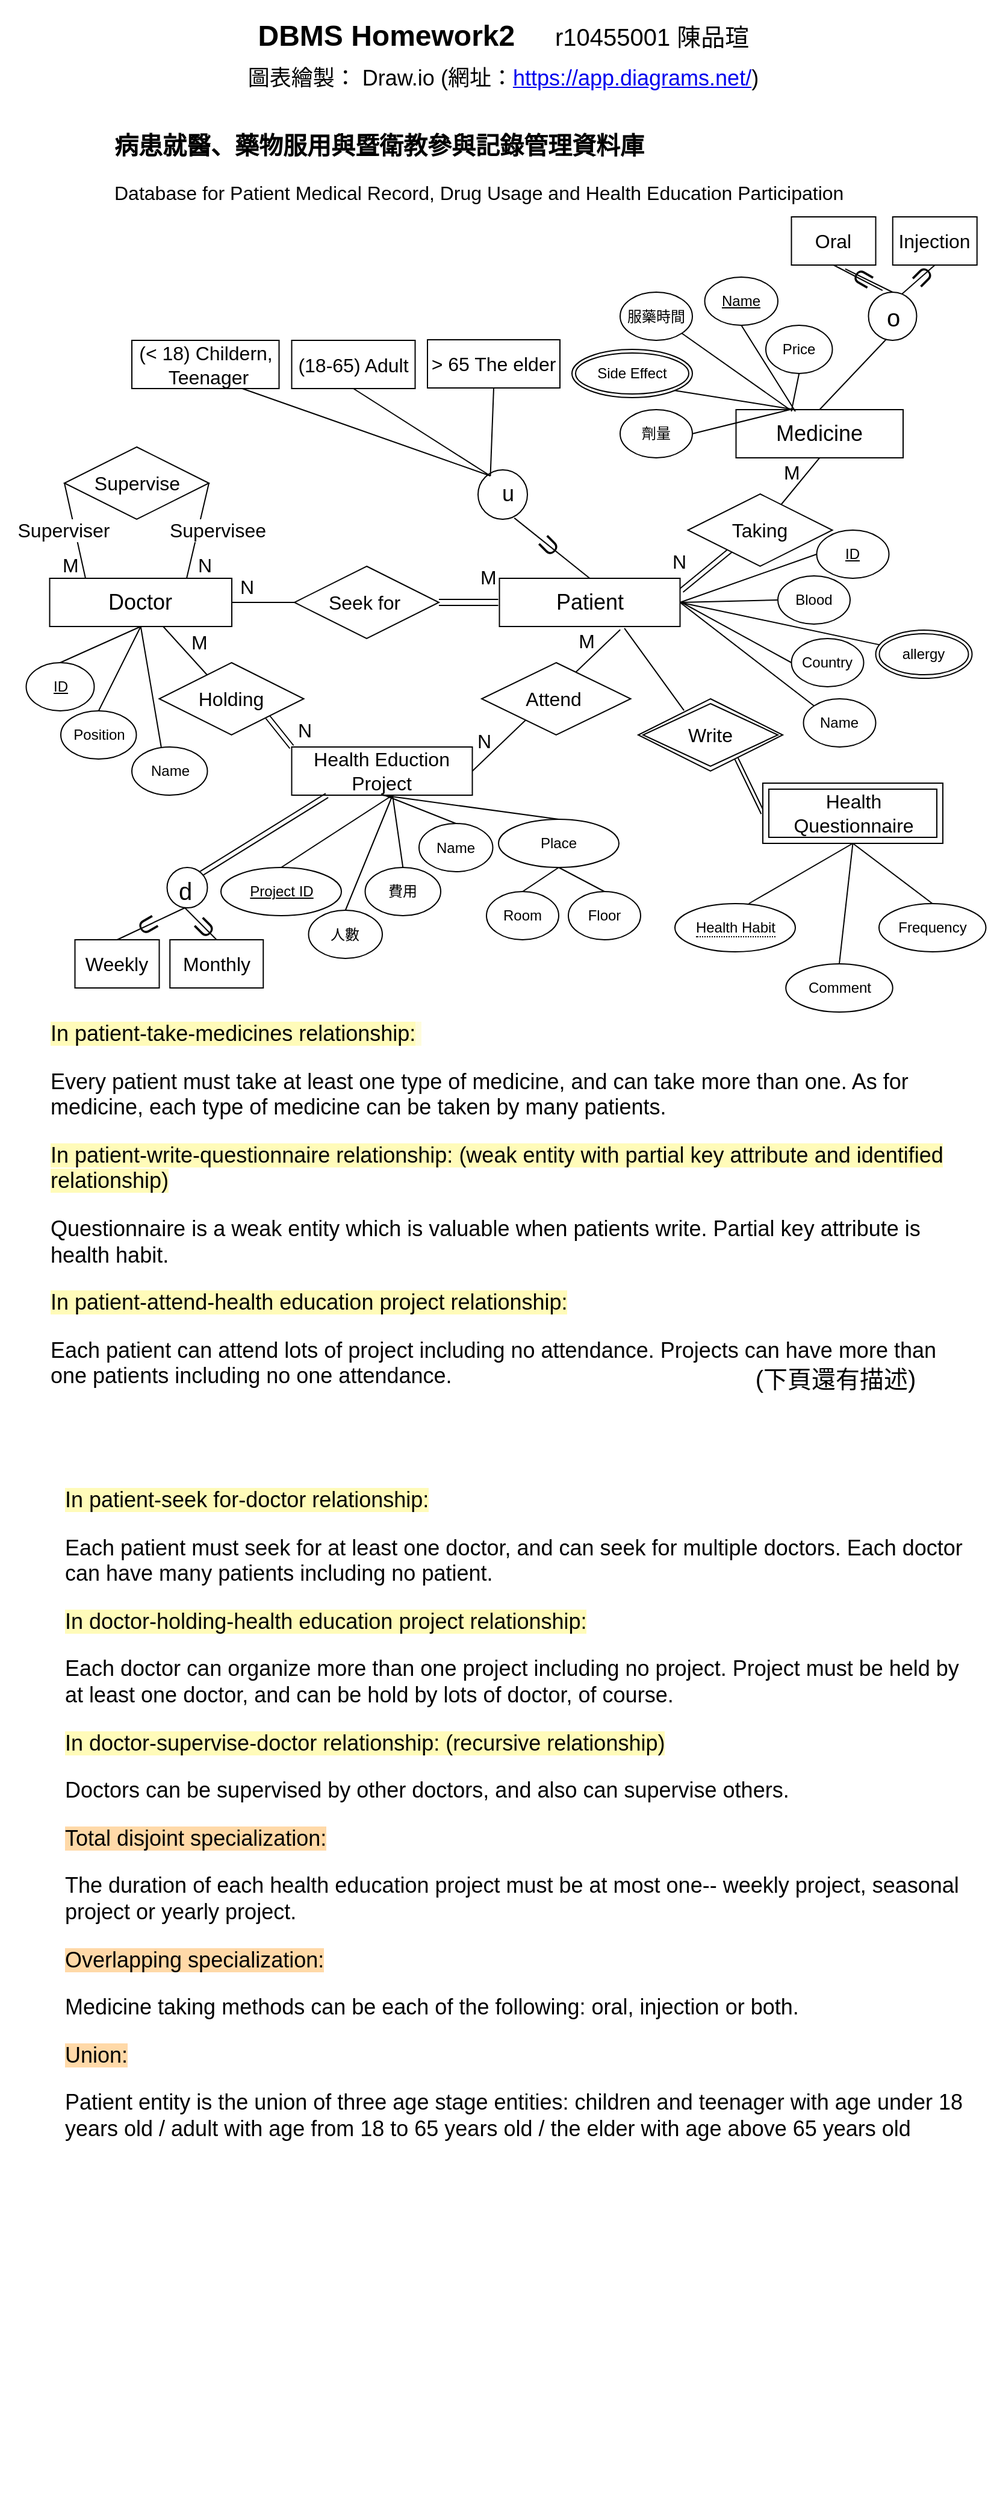 <mxfile version="21.1.4">
  <diagram name="第1頁" id="Ch1IIHin361VGw-ngWP4">
    <mxGraphModel dx="1990" dy="950" grid="1" gridSize="10" guides="1" tooltips="1" connect="1" arrows="1" fold="1" page="1" pageScale="1" pageWidth="827" pageHeight="1169" math="0" shadow="0">
      <root>
        <mxCell id="0" />
        <mxCell id="1" parent="0" />
        <mxCell id="rBzfP7pkCACi3xQWWO1K-242" value="" style="ellipse;whiteSpace=wrap;html=1;aspect=fixed;" parent="1" vertex="1">
          <mxGeometry x="401" y="390" width="41" height="41" as="geometry" />
        </mxCell>
        <mxCell id="rBzfP7pkCACi3xQWWO1K-233" value="" style="endArrow=none;html=1;rounded=0;entryX=0.5;entryY=0;entryDx=0;entryDy=0;exitX=0.5;exitY=1;exitDx=0;exitDy=0;" parent="1" source="rBzfP7pkCACi3xQWWO1K-230" target="rBzfP7pkCACi3xQWWO1K-226" edge="1">
          <mxGeometry relative="1" as="geometry">
            <mxPoint x="683" y="220" as="sourcePoint" />
            <mxPoint x="755" y="253" as="targetPoint" />
          </mxGeometry>
        </mxCell>
        <mxCell id="rBzfP7pkCACi3xQWWO1K-46" value="&lt;h1&gt;DBMS Homework2 &amp;nbsp; &amp;nbsp;&amp;nbsp;&lt;span style=&quot;font-size: 20px; font-weight: normal;&quot;&gt;r10455001 陳品瑄&amp;nbsp;&lt;/span&gt;&lt;/h1&gt;" style="text;html=1;strokeColor=none;fillColor=none;spacing=5;spacingTop=-20;whiteSpace=wrap;overflow=hidden;rounded=0;align=center;" parent="1" vertex="1">
          <mxGeometry x="120" y="10" width="610" height="120" as="geometry" />
        </mxCell>
        <mxCell id="rBzfP7pkCACi3xQWWO1K-110" value="Medicine" style="whiteSpace=wrap;html=1;align=center;fontSize=18;" parent="1" vertex="1">
          <mxGeometry x="615.25" y="340" width="138.75" height="40" as="geometry" />
        </mxCell>
        <mxCell id="rBzfP7pkCACi3xQWWO1K-111" value="Health Eduction Project" style="whiteSpace=wrap;html=1;align=center;fontSize=16;" parent="1" vertex="1">
          <mxGeometry x="246.25" y="620" width="150" height="40" as="geometry" />
        </mxCell>
        <mxCell id="rBzfP7pkCACi3xQWWO1K-124" value="" style="endArrow=none;html=1;rounded=0;entryX=1;entryY=0.5;entryDx=0;entryDy=0;exitX=0.669;exitY=1.066;exitDx=0;exitDy=0;exitPerimeter=0;" parent="1" source="rBzfP7pkCACi3xQWWO1K-109" target="rBzfP7pkCACi3xQWWO1K-111" edge="1">
          <mxGeometry relative="1" as="geometry">
            <mxPoint x="424" y="600" as="sourcePoint" />
            <mxPoint x="492.25" y="490" as="targetPoint" />
          </mxGeometry>
        </mxCell>
        <mxCell id="rBzfP7pkCACi3xQWWO1K-125" value="N" style="resizable=0;html=1;whiteSpace=wrap;align=right;verticalAlign=bottom;fontSize=16;" parent="rBzfP7pkCACi3xQWWO1K-124" connectable="0" vertex="1">
          <mxGeometry x="1" relative="1" as="geometry">
            <mxPoint x="17" y="-14" as="offset" />
          </mxGeometry>
        </mxCell>
        <mxCell id="rBzfP7pkCACi3xQWWO1K-116" value="Attend&amp;nbsp;" style="shape=rhombus;perimeter=rhombusPerimeter;whiteSpace=wrap;html=1;align=center;fontSize=16;" parent="1" vertex="1">
          <mxGeometry x="404" y="550" width="123.75" height="60" as="geometry" />
        </mxCell>
        <mxCell id="rBzfP7pkCACi3xQWWO1K-128" value="" style="endArrow=none;html=1;rounded=0;exitX=0.618;exitY=0.978;exitDx=0;exitDy=0;exitPerimeter=0;" parent="1" source="rBzfP7pkCACi3xQWWO1K-108" edge="1">
          <mxGeometry relative="1" as="geometry">
            <mxPoint x="106.25" y="520" as="sourcePoint" />
            <mxPoint x="194" y="580" as="targetPoint" />
          </mxGeometry>
        </mxCell>
        <mxCell id="rBzfP7pkCACi3xQWWO1K-129" value="M" style="resizable=0;html=1;whiteSpace=wrap;align=left;verticalAlign=bottom;fontSize=16;" parent="rBzfP7pkCACi3xQWWO1K-128" connectable="0" vertex="1">
          <mxGeometry x="-1" relative="1" as="geometry">
            <mxPoint x="22" y="25" as="offset" />
          </mxGeometry>
        </mxCell>
        <mxCell id="rBzfP7pkCACi3xQWWO1K-115" value="Holding" style="shape=rhombus;perimeter=rhombusPerimeter;whiteSpace=wrap;html=1;align=center;fontSize=16;" parent="1" vertex="1">
          <mxGeometry x="136.25" y="550" width="120" height="60" as="geometry" />
        </mxCell>
        <mxCell id="rBzfP7pkCACi3xQWWO1K-131" value="" style="shape=link;html=1;rounded=0;width=-5;exitX=0;exitY=0.5;exitDx=0;exitDy=0;" parent="1" target="rBzfP7pkCACi3xQWWO1K-112" edge="1">
          <mxGeometry relative="1" as="geometry">
            <mxPoint x="417.75" y="500" as="sourcePoint" />
            <mxPoint x="384" y="500" as="targetPoint" />
          </mxGeometry>
        </mxCell>
        <mxCell id="rBzfP7pkCACi3xQWWO1K-112" value="Seek for&amp;nbsp;" style="shape=rhombus;perimeter=rhombusPerimeter;whiteSpace=wrap;html=1;align=center;fontSize=16;" parent="1" vertex="1">
          <mxGeometry x="248.5" y="470" width="120" height="60" as="geometry" />
        </mxCell>
        <mxCell id="rBzfP7pkCACi3xQWWO1K-108" value="Doctor" style="whiteSpace=wrap;html=1;align=center;fontSize=18;" parent="1" vertex="1">
          <mxGeometry x="45.25" y="480" width="151.25" height="40" as="geometry" />
        </mxCell>
        <mxCell id="rBzfP7pkCACi3xQWWO1K-135" value="" style="shape=link;html=1;rounded=0;entryX=0.658;entryY=0.183;entryDx=0;entryDy=0;entryPerimeter=0;" parent="1" target="rBzfP7pkCACi3xQWWO1K-113" edge="1">
          <mxGeometry relative="1" as="geometry">
            <mxPoint x="570" y="490" as="sourcePoint" />
            <mxPoint x="665.25" y="410" as="targetPoint" />
          </mxGeometry>
        </mxCell>
        <mxCell id="rBzfP7pkCACi3xQWWO1K-113" value="Taking" style="shape=rhombus;perimeter=rhombusPerimeter;whiteSpace=wrap;html=1;align=center;fontSize=16;" parent="1" vertex="1">
          <mxGeometry x="575.25" y="410" width="120" height="60" as="geometry" />
        </mxCell>
        <mxCell id="rBzfP7pkCACi3xQWWO1K-137" value="" style="endArrow=none;html=1;rounded=0;exitX=0.5;exitY=1;exitDx=0;exitDy=0;" parent="1" source="rBzfP7pkCACi3xQWWO1K-110" target="rBzfP7pkCACi3xQWWO1K-113" edge="1">
          <mxGeometry relative="1" as="geometry">
            <mxPoint x="685.25" y="390" as="sourcePoint" />
            <mxPoint x="845.25" y="390" as="targetPoint" />
          </mxGeometry>
        </mxCell>
        <mxCell id="rBzfP7pkCACi3xQWWO1K-138" value="M" style="resizable=0;html=1;whiteSpace=wrap;align=left;verticalAlign=bottom;fontSize=16;" parent="1" connectable="0" vertex="1">
          <mxGeometry x="653.005" y="403" as="geometry" />
        </mxCell>
        <mxCell id="rBzfP7pkCACi3xQWWO1K-139" value="N" style="resizable=0;html=1;whiteSpace=wrap;align=right;verticalAlign=bottom;fontSize=16;" parent="1" connectable="0" vertex="1">
          <mxGeometry x="575.248" y="477.999" as="geometry" />
        </mxCell>
        <mxCell id="rBzfP7pkCACi3xQWWO1K-109" value="Patient" style="whiteSpace=wrap;html=1;align=center;fontSize=18;" parent="1" vertex="1">
          <mxGeometry x="418.75" y="480" width="150" height="40" as="geometry" />
        </mxCell>
        <mxCell id="rBzfP7pkCACi3xQWWO1K-140" value="Project ID" style="ellipse;whiteSpace=wrap;html=1;align=center;fontStyle=4;" parent="1" vertex="1">
          <mxGeometry x="187.5" y="720" width="100" height="40" as="geometry" />
        </mxCell>
        <mxCell id="rBzfP7pkCACi3xQWWO1K-142" value="Place" style="ellipse;whiteSpace=wrap;html=1;align=center;" parent="1" vertex="1">
          <mxGeometry x="418" y="680" width="100" height="40" as="geometry" />
        </mxCell>
        <mxCell id="rBzfP7pkCACi3xQWWO1K-143" value="Name" style="ellipse;whiteSpace=wrap;html=1;align=center;" parent="1" vertex="1">
          <mxGeometry x="352" y="683.5" width="61.25" height="40" as="geometry" />
        </mxCell>
        <mxCell id="rBzfP7pkCACi3xQWWO1K-144" value="" style="endArrow=none;html=1;rounded=0;entryX=0.5;entryY=0;entryDx=0;entryDy=0;exitX=0.5;exitY=1;exitDx=0;exitDy=0;" parent="1" source="rBzfP7pkCACi3xQWWO1K-111" target="rBzfP7pkCACi3xQWWO1K-142" edge="1">
          <mxGeometry relative="1" as="geometry">
            <mxPoint x="322.25" y="670" as="sourcePoint" />
            <mxPoint x="482.25" y="670" as="targetPoint" />
          </mxGeometry>
        </mxCell>
        <mxCell id="rBzfP7pkCACi3xQWWO1K-145" value="" style="endArrow=none;html=1;rounded=0;entryX=0.5;entryY=0;entryDx=0;entryDy=0;exitX=0.5;exitY=1;exitDx=0;exitDy=0;" parent="1" target="rBzfP7pkCACi3xQWWO1K-143" edge="1">
          <mxGeometry relative="1" as="geometry">
            <mxPoint x="323.25" y="660" as="sourcePoint" />
            <mxPoint x="458.25" y="700" as="targetPoint" />
          </mxGeometry>
        </mxCell>
        <mxCell id="rBzfP7pkCACi3xQWWO1K-146" value="" style="endArrow=none;html=1;rounded=0;entryX=0.5;entryY=0;entryDx=0;entryDy=0;" parent="1" target="rBzfP7pkCACi3xQWWO1K-140" edge="1">
          <mxGeometry relative="1" as="geometry">
            <mxPoint x="330" y="660" as="sourcePoint" />
            <mxPoint x="351.25" y="710" as="targetPoint" />
          </mxGeometry>
        </mxCell>
        <mxCell id="rBzfP7pkCACi3xQWWO1K-148" value="Name" style="ellipse;whiteSpace=wrap;html=1;align=center;" parent="1" vertex="1">
          <mxGeometry x="671.26" y="580" width="60" height="40" as="geometry" />
        </mxCell>
        <mxCell id="rBzfP7pkCACi3xQWWO1K-151" value="" style="endArrow=none;html=1;rounded=0;exitX=1;exitY=0.5;exitDx=0;exitDy=0;" parent="1" source="rBzfP7pkCACi3xQWWO1K-109" target="rBzfP7pkCACi3xQWWO1K-168" edge="1">
          <mxGeometry relative="1" as="geometry">
            <mxPoint x="568.75" y="520" as="sourcePoint" />
            <mxPoint x="614.037" y="525.858" as="targetPoint" />
          </mxGeometry>
        </mxCell>
        <mxCell id="rBzfP7pkCACi3xQWWO1K-152" value="" style="endArrow=none;html=1;rounded=0;entryX=0;entryY=0;entryDx=0;entryDy=0;exitX=1;exitY=0.5;exitDx=0;exitDy=0;" parent="1" source="rBzfP7pkCACi3xQWWO1K-109" target="rBzfP7pkCACi3xQWWO1K-148" edge="1">
          <mxGeometry relative="1" as="geometry">
            <mxPoint x="578.75" y="530" as="sourcePoint" />
            <mxPoint x="624.25" y="536" as="targetPoint" />
          </mxGeometry>
        </mxCell>
        <mxCell id="rBzfP7pkCACi3xQWWO1K-153" value="" style="endArrow=none;html=1;rounded=0;entryX=0;entryY=0.5;entryDx=0;entryDy=0;exitX=1;exitY=0.5;exitDx=0;exitDy=0;fontColor=none;noLabel=1;" parent="1" source="rBzfP7pkCACi3xQWWO1K-109" target="rBzfP7pkCACi3xQWWO1K-169" edge="1">
          <mxGeometry relative="1" as="geometry">
            <mxPoint x="569.25" y="530" as="sourcePoint" />
            <mxPoint x="537.27" y="552" as="targetPoint" />
            <Array as="points" />
          </mxGeometry>
        </mxCell>
        <mxCell id="rBzfP7pkCACi3xQWWO1K-154" value="&lt;u&gt;Name&lt;/u&gt;" style="ellipse;whiteSpace=wrap;html=1;align=center;" parent="1" vertex="1">
          <mxGeometry x="589.25" y="230" width="60.75" height="40" as="geometry" />
        </mxCell>
        <mxCell id="rBzfP7pkCACi3xQWWO1K-155" value="Price" style="ellipse;whiteSpace=wrap;html=1;align=center;" parent="1" vertex="1">
          <mxGeometry x="640" y="270" width="55.25" height="40" as="geometry" />
        </mxCell>
        <mxCell id="rBzfP7pkCACi3xQWWO1K-157" value="" style="endArrow=none;html=1;rounded=0;entryX=0.5;entryY=1;entryDx=0;entryDy=0;exitX=0.355;exitY=0.037;exitDx=0;exitDy=0;exitPerimeter=0;" parent="1" source="rBzfP7pkCACi3xQWWO1K-110" target="rBzfP7pkCACi3xQWWO1K-154" edge="1">
          <mxGeometry relative="1" as="geometry">
            <mxPoint x="765.25" y="357" as="sourcePoint" />
            <mxPoint x="925.25" y="357" as="targetPoint" />
          </mxGeometry>
        </mxCell>
        <mxCell id="rBzfP7pkCACi3xQWWO1K-158" value="" style="endArrow=none;html=1;rounded=0;exitX=0.331;exitY=0.037;exitDx=0;exitDy=0;exitPerimeter=0;entryX=0.5;entryY=1;entryDx=0;entryDy=0;" parent="1" source="rBzfP7pkCACi3xQWWO1K-110" target="rBzfP7pkCACi3xQWWO1K-155" edge="1">
          <mxGeometry relative="1" as="geometry">
            <mxPoint x="775.25" y="350" as="sourcePoint" />
            <mxPoint x="655" y="300" as="targetPoint" />
          </mxGeometry>
        </mxCell>
        <mxCell id="rBzfP7pkCACi3xQWWO1K-159" value="" style="endArrow=none;html=1;rounded=0;entryX=1;entryY=1;entryDx=0;entryDy=0;" parent="1" target="rBzfP7pkCACi3xQWWO1K-212" edge="1">
          <mxGeometry relative="1" as="geometry">
            <mxPoint x="664" y="340" as="sourcePoint" />
            <mxPoint x="742.998" y="314.281" as="targetPoint" />
          </mxGeometry>
        </mxCell>
        <mxCell id="rBzfP7pkCACi3xQWWO1K-168" value="allergy" style="ellipse;shape=doubleEllipse;margin=3;whiteSpace=wrap;html=1;align=center;" parent="1" vertex="1">
          <mxGeometry x="731.26" y="523" width="80" height="40" as="geometry" />
        </mxCell>
        <mxCell id="rBzfP7pkCACi3xQWWO1K-169" value="ID" style="ellipse;whiteSpace=wrap;html=1;align=center;fontStyle=4;" parent="1" vertex="1">
          <mxGeometry x="682.25" y="440" width="60" height="40" as="geometry" />
        </mxCell>
        <mxCell id="rBzfP7pkCACi3xQWWO1K-170" value="" style="endArrow=none;html=1;rounded=0;exitX=0.5;exitY=1;exitDx=0;exitDy=0;entryX=0.5;entryY=0;entryDx=0;entryDy=0;" parent="1" source="rBzfP7pkCACi3xQWWO1K-142" target="rBzfP7pkCACi3xQWWO1K-172" edge="1">
          <mxGeometry relative="1" as="geometry">
            <mxPoint x="454.25" y="740" as="sourcePoint" />
            <mxPoint x="494.25" y="761" as="targetPoint" />
          </mxGeometry>
        </mxCell>
        <mxCell id="rBzfP7pkCACi3xQWWO1K-172" value="Floor" style="ellipse;whiteSpace=wrap;html=1;align=center;" parent="1" vertex="1">
          <mxGeometry x="476" y="740" width="60" height="40" as="geometry" />
        </mxCell>
        <mxCell id="rBzfP7pkCACi3xQWWO1K-173" value="Room" style="ellipse;whiteSpace=wrap;html=1;align=center;" parent="1" vertex="1">
          <mxGeometry x="408" y="740" width="60" height="40" as="geometry" />
        </mxCell>
        <mxCell id="rBzfP7pkCACi3xQWWO1K-174" value="" style="endArrow=none;html=1;rounded=0;entryX=0.5;entryY=0;entryDx=0;entryDy=0;exitX=0.5;exitY=1;exitDx=0;exitDy=0;" parent="1" source="rBzfP7pkCACi3xQWWO1K-142" target="rBzfP7pkCACi3xQWWO1K-173" edge="1">
          <mxGeometry relative="1" as="geometry">
            <mxPoint x="322.25" y="600" as="sourcePoint" />
            <mxPoint x="439.5" y="760" as="targetPoint" />
          </mxGeometry>
        </mxCell>
        <mxCell id="rBzfP7pkCACi3xQWWO1K-182" value="Write" style="shape=rhombus;double=1;perimeter=rhombusPerimeter;whiteSpace=wrap;html=1;align=center;fontSize=16;" parent="1" vertex="1">
          <mxGeometry x="534.01" y="580" width="120" height="60" as="geometry" />
        </mxCell>
        <mxCell id="rBzfP7pkCACi3xQWWO1K-184" value="" style="endArrow=none;html=1;rounded=0;entryX=0.317;entryY=0.162;entryDx=0;entryDy=0;exitX=0.692;exitY=1.037;exitDx=0;exitDy=0;exitPerimeter=0;entryPerimeter=0;" parent="1" source="rBzfP7pkCACi3xQWWO1K-109" target="rBzfP7pkCACi3xQWWO1K-182" edge="1">
          <mxGeometry relative="1" as="geometry">
            <mxPoint x="294" y="570" as="sourcePoint" />
            <mxPoint x="544" y="560" as="targetPoint" />
          </mxGeometry>
        </mxCell>
        <mxCell id="rBzfP7pkCACi3xQWWO1K-185" value="" style="shape=link;html=1;rounded=0;entryX=0;entryY=0.5;entryDx=0;entryDy=0;exitX=0.68;exitY=0.828;exitDx=0;exitDy=0;width=2.941;exitPerimeter=0;" parent="1" source="rBzfP7pkCACi3xQWWO1K-182" target="rBzfP7pkCACi3xQWWO1K-181" edge="1">
          <mxGeometry relative="1" as="geometry">
            <mxPoint x="594" y="590" as="sourcePoint" />
            <mxPoint x="454" y="570" as="targetPoint" />
          </mxGeometry>
        </mxCell>
        <mxCell id="rBzfP7pkCACi3xQWWO1K-188" value="Frequency" style="ellipse;whiteSpace=wrap;html=1;align=center;" parent="1" vertex="1">
          <mxGeometry x="734" y="750" width="88.75" height="40" as="geometry" />
        </mxCell>
        <mxCell id="rBzfP7pkCACi3xQWWO1K-189" value="Comment" style="ellipse;whiteSpace=wrap;html=1;align=center;" parent="1" vertex="1">
          <mxGeometry x="656.62" y="800" width="88.75" height="40" as="geometry" />
        </mxCell>
        <mxCell id="rBzfP7pkCACi3xQWWO1K-190" value="" style="endArrow=none;html=1;rounded=0;exitX=0.5;exitY=0;exitDx=0;exitDy=0;entryX=0.5;entryY=1;entryDx=0;entryDy=0;" parent="1" target="rBzfP7pkCACi3xQWWO1K-181" edge="1">
          <mxGeometry relative="1" as="geometry">
            <mxPoint x="625.875" y="750" as="sourcePoint" />
            <mxPoint x="454" y="570" as="targetPoint" />
          </mxGeometry>
        </mxCell>
        <mxCell id="rBzfP7pkCACi3xQWWO1K-191" value="" style="endArrow=none;html=1;rounded=0;exitX=0.5;exitY=0;exitDx=0;exitDy=0;entryX=0.5;entryY=1;entryDx=0;entryDy=0;" parent="1" source="rBzfP7pkCACi3xQWWO1K-189" target="rBzfP7pkCACi3xQWWO1K-181" edge="1">
          <mxGeometry relative="1" as="geometry">
            <mxPoint x="636" y="760" as="sourcePoint" />
            <mxPoint x="704" y="700" as="targetPoint" />
          </mxGeometry>
        </mxCell>
        <mxCell id="rBzfP7pkCACi3xQWWO1K-192" value="" style="endArrow=none;html=1;rounded=0;exitX=0.5;exitY=0;exitDx=0;exitDy=0;entryX=0.5;entryY=1;entryDx=0;entryDy=0;" parent="1" source="rBzfP7pkCACi3xQWWO1K-188" target="rBzfP7pkCACi3xQWWO1K-181" edge="1">
          <mxGeometry relative="1" as="geometry">
            <mxPoint x="636" y="760" as="sourcePoint" />
            <mxPoint x="722" y="710" as="targetPoint" />
          </mxGeometry>
        </mxCell>
        <mxCell id="rBzfP7pkCACi3xQWWO1K-193" value="&lt;u&gt;ID&lt;/u&gt;" style="ellipse;whiteSpace=wrap;html=1;align=center;" parent="1" vertex="1">
          <mxGeometry x="25.75" y="550" width="56.5" height="40" as="geometry" />
        </mxCell>
        <mxCell id="rBzfP7pkCACi3xQWWO1K-194" value="" style="endArrow=none;html=1;rounded=0;entryX=0.5;entryY=0;entryDx=0;entryDy=0;exitX=0.5;exitY=1;exitDx=0;exitDy=0;" parent="1" source="rBzfP7pkCACi3xQWWO1K-108" target="rBzfP7pkCACi3xQWWO1K-193" edge="1">
          <mxGeometry relative="1" as="geometry">
            <mxPoint x="112" y="480" as="sourcePoint" />
            <mxPoint x="65" y="440" as="targetPoint" />
          </mxGeometry>
        </mxCell>
        <mxCell id="rBzfP7pkCACi3xQWWO1K-195" value="Position" style="ellipse;whiteSpace=wrap;html=1;align=center;" parent="1" vertex="1">
          <mxGeometry x="54.5" y="590" width="62.75" height="40" as="geometry" />
        </mxCell>
        <mxCell id="rBzfP7pkCACi3xQWWO1K-196" value="" style="endArrow=none;html=1;rounded=0;entryX=0.5;entryY=0;entryDx=0;entryDy=0;exitX=0.5;exitY=1;exitDx=0;exitDy=0;" parent="1" source="rBzfP7pkCACi3xQWWO1K-108" target="rBzfP7pkCACi3xQWWO1K-195" edge="1">
          <mxGeometry relative="1" as="geometry">
            <mxPoint x="114" y="480" as="sourcePoint" />
            <mxPoint x="69" y="460" as="targetPoint" />
          </mxGeometry>
        </mxCell>
        <mxCell id="rBzfP7pkCACi3xQWWO1K-198" value="" style="endArrow=none;html=1;rounded=0;entryX=0.5;entryY=0;entryDx=0;entryDy=0;exitX=0.5;exitY=1;exitDx=0;exitDy=0;" parent="1" source="rBzfP7pkCACi3xQWWO1K-108" edge="1">
          <mxGeometry relative="1" as="geometry">
            <mxPoint x="122.29" y="490" as="sourcePoint" />
            <mxPoint x="137.875" y="620" as="targetPoint" />
          </mxGeometry>
        </mxCell>
        <mxCell id="rBzfP7pkCACi3xQWWO1K-204" value="Supervise" style="shape=rhombus;perimeter=rhombusPerimeter;whiteSpace=wrap;html=1;align=center;fontSize=16;" parent="1" vertex="1">
          <mxGeometry x="57.5" y="371" width="120" height="60" as="geometry" />
        </mxCell>
        <mxCell id="rBzfP7pkCACi3xQWWO1K-205" value="" style="endArrow=none;html=1;rounded=0;entryX=0;entryY=0.5;entryDx=0;entryDy=0;" parent="1" target="rBzfP7pkCACi3xQWWO1K-204" edge="1">
          <mxGeometry relative="1" as="geometry">
            <mxPoint x="75" y="480" as="sourcePoint" />
            <mxPoint x="55.5" y="420" as="targetPoint" />
          </mxGeometry>
        </mxCell>
        <mxCell id="rBzfP7pkCACi3xQWWO1K-206" value="" style="endArrow=none;html=1;rounded=0;entryX=1;entryY=0.5;entryDx=0;entryDy=0;" parent="1" target="rBzfP7pkCACi3xQWWO1K-204" edge="1">
          <mxGeometry relative="1" as="geometry">
            <mxPoint x="159" y="480" as="sourcePoint" />
            <mxPoint x="175.5" y="420" as="targetPoint" />
          </mxGeometry>
        </mxCell>
        <mxCell id="rBzfP7pkCACi3xQWWO1K-208" value="Superviser" style="text;html=1;align=center;verticalAlign=middle;whiteSpace=wrap;rounded=0;fontSize=16;opacity=0;fillColor=#FFEE82;shadow=1;labelBackgroundColor=#FFFFFF;" parent="1" vertex="1">
          <mxGeometry x="17.37" y="425" width="80" height="30" as="geometry" />
        </mxCell>
        <mxCell id="rBzfP7pkCACi3xQWWO1K-209" value="Supervisee" style="text;html=1;align=center;verticalAlign=middle;whiteSpace=wrap;rounded=0;fontSize=16;opacity=0;fillColor=#FFFFFF;labelBackgroundColor=#FFFFFF;" parent="1" vertex="1">
          <mxGeometry x="145.13" y="425" width="80" height="30" as="geometry" />
        </mxCell>
        <mxCell id="rBzfP7pkCACi3xQWWO1K-211" value="Name" style="ellipse;whiteSpace=wrap;html=1;align=center;" parent="1" vertex="1">
          <mxGeometry x="113.5" y="620" width="62.75" height="40" as="geometry" />
        </mxCell>
        <mxCell id="rBzfP7pkCACi3xQWWO1K-212" value="Side Effect" style="ellipse;shape=doubleEllipse;margin=3;whiteSpace=wrap;html=1;align=center;" parent="1" vertex="1">
          <mxGeometry x="479" y="290" width="100" height="40" as="geometry" />
        </mxCell>
        <mxCell id="rBzfP7pkCACi3xQWWO1K-217" value="" style="ellipse;whiteSpace=wrap;html=1;aspect=fixed;" parent="1" vertex="1">
          <mxGeometry x="142.75" y="720" width="33.5" height="33.5" as="geometry" />
        </mxCell>
        <mxCell id="rBzfP7pkCACi3xQWWO1K-218" value="d" style="text;html=1;strokeColor=none;fillColor=none;align=center;verticalAlign=middle;whiteSpace=wrap;rounded=0;fontSize=20;" parent="1" vertex="1">
          <mxGeometry x="127.5" y="723.5" width="60" height="30" as="geometry" />
        </mxCell>
        <mxCell id="rBzfP7pkCACi3xQWWO1K-219" value="Weekly" style="whiteSpace=wrap;html=1;align=center;fontSize=16;" parent="1" vertex="1">
          <mxGeometry x="66.25" y="780" width="70" height="40" as="geometry" />
        </mxCell>
        <mxCell id="rBzfP7pkCACi3xQWWO1K-220" value="Monthly" style="whiteSpace=wrap;html=1;align=center;fontSize=16;" parent="1" vertex="1">
          <mxGeometry x="145.13" y="780" width="77.5" height="40" as="geometry" />
        </mxCell>
        <mxCell id="rBzfP7pkCACi3xQWWO1K-222" value="" style="endArrow=none;html=1;rounded=0;exitX=0.5;exitY=1;exitDx=0;exitDy=0;entryX=0.5;entryY=0;entryDx=0;entryDy=0;" parent="1" source="rBzfP7pkCACi3xQWWO1K-218" target="rBzfP7pkCACi3xQWWO1K-219" edge="1">
          <mxGeometry relative="1" as="geometry">
            <mxPoint x="344" y="700" as="sourcePoint" />
            <mxPoint x="504" y="700" as="targetPoint" />
          </mxGeometry>
        </mxCell>
        <mxCell id="rBzfP7pkCACi3xQWWO1K-223" value="" style="endArrow=none;html=1;rounded=0;exitX=0.5;exitY=1;exitDx=0;exitDy=0;entryX=0.5;entryY=0;entryDx=0;entryDy=0;" parent="1" source="rBzfP7pkCACi3xQWWO1K-218" target="rBzfP7pkCACi3xQWWO1K-220" edge="1">
          <mxGeometry relative="1" as="geometry">
            <mxPoint x="170" y="764" as="sourcePoint" />
            <mxPoint x="66" y="800" as="targetPoint" />
          </mxGeometry>
        </mxCell>
        <mxCell id="rBzfP7pkCACi3xQWWO1K-225" value="" style="endArrow=none;html=1;rounded=0;entryX=0.5;entryY=0;entryDx=0;entryDy=0;exitX=0.5;exitY=1;exitDx=0;exitDy=0;" parent="1" source="rBzfP7pkCACi3xQWWO1K-226" target="rBzfP7pkCACi3xQWWO1K-110" edge="1">
          <mxGeometry relative="1" as="geometry">
            <mxPoint x="734" y="270" as="sourcePoint" />
            <mxPoint x="685.25" y="340" as="targetPoint" />
          </mxGeometry>
        </mxCell>
        <mxCell id="rBzfP7pkCACi3xQWWO1K-227" value="" style="ellipse;whiteSpace=wrap;html=1;aspect=fixed;" parent="1" vertex="1">
          <mxGeometry x="725.25" y="242.5" width="40" height="40" as="geometry" />
        </mxCell>
        <mxCell id="rBzfP7pkCACi3xQWWO1K-229" value="Oral" style="whiteSpace=wrap;html=1;align=center;fontSize=16;" parent="1" vertex="1">
          <mxGeometry x="661.26" y="180" width="70" height="40" as="geometry" />
        </mxCell>
        <mxCell id="rBzfP7pkCACi3xQWWO1K-230" value="Injection" style="whiteSpace=wrap;html=1;align=center;fontSize=16;" parent="1" vertex="1">
          <mxGeometry x="745.37" y="180" width="70" height="40" as="geometry" />
        </mxCell>
        <mxCell id="rBzfP7pkCACi3xQWWO1K-232" value="" style="endArrow=none;html=1;rounded=0;entryX=0.5;entryY=0;entryDx=0;entryDy=0;exitX=0.5;exitY=1;exitDx=0;exitDy=0;" parent="1" source="7fp81bvIs4GpOaSpJnjZ-3" target="rBzfP7pkCACi3xQWWO1K-227" edge="1">
          <mxGeometry relative="1" as="geometry">
            <mxPoint x="344" y="190" as="sourcePoint" />
            <mxPoint x="504" y="190" as="targetPoint" />
          </mxGeometry>
        </mxCell>
        <mxCell id="rBzfP7pkCACi3xQWWO1K-226" value="o&lt;br style=&quot;font-size: 20px;&quot;&gt;" style="text;html=1;strokeColor=none;fillColor=none;align=center;verticalAlign=middle;whiteSpace=wrap;rounded=0;fontSize=20;" parent="1" vertex="1">
          <mxGeometry x="716.25" y="250" width="60" height="25" as="geometry" />
        </mxCell>
        <mxCell id="rBzfP7pkCACi3xQWWO1K-234" value="" style="shape=link;html=1;rounded=0;entryX=0.195;entryY=1.007;entryDx=0;entryDy=0;entryPerimeter=0;exitX=1;exitY=0;exitDx=0;exitDy=0;" parent="1" source="rBzfP7pkCACi3xQWWO1K-217" target="rBzfP7pkCACi3xQWWO1K-111" edge="1">
          <mxGeometry relative="1" as="geometry">
            <mxPoint x="164" y="720" as="sourcePoint" />
            <mxPoint x="504" y="730" as="targetPoint" />
          </mxGeometry>
        </mxCell>
        <mxCell id="rBzfP7pkCACi3xQWWO1K-237" value="&lt;h1 style=&quot;font-size: 20px;&quot;&gt;病患就醫、&lt;span style=&quot;&quot;&gt;藥物服用與&lt;/span&gt;&lt;span style=&quot;&quot;&gt;暨衛教參與記錄管理資料庫&lt;/span&gt;&lt;/h1&gt;&lt;div&gt;&lt;font style=&quot;font-size: 16px;&quot;&gt;Database for Patient Medical Record, Drug Usage and Health Education Participation&lt;/font&gt;&lt;font style=&quot;font-size: 20px;&quot;&gt;&amp;nbsp;&lt;/font&gt;&lt;/div&gt;" style="text;html=1;strokeColor=none;fillColor=none;spacing=5;spacingTop=-20;whiteSpace=wrap;overflow=hidden;rounded=0;fontStyle=0" parent="1" vertex="1">
          <mxGeometry x="93.87" y="106" width="670.13" height="120" as="geometry" />
        </mxCell>
        <mxCell id="rBzfP7pkCACi3xQWWO1K-238" value="" style="endArrow=none;html=1;rounded=0;entryX=0.5;entryY=0;entryDx=0;entryDy=0;exitX=0.735;exitY=0.974;exitDx=0;exitDy=0;exitPerimeter=0;" parent="1" source="rBzfP7pkCACi3xQWWO1K-242" target="rBzfP7pkCACi3xQWWO1K-109" edge="1">
          <mxGeometry relative="1" as="geometry">
            <mxPoint x="444" y="420" as="sourcePoint" />
            <mxPoint x="494" y="500" as="targetPoint" />
          </mxGeometry>
        </mxCell>
        <mxCell id="rBzfP7pkCACi3xQWWO1K-241" value="M" style="resizable=0;html=1;whiteSpace=wrap;align=right;verticalAlign=bottom;fontSize=16;" parent="1" connectable="0" vertex="1">
          <mxGeometry x="499.002" y="543.004" as="geometry" />
        </mxCell>
        <mxCell id="rBzfP7pkCACi3xQWWO1K-243" value="u" style="text;html=1;strokeColor=none;fillColor=none;align=center;verticalAlign=middle;whiteSpace=wrap;rounded=0;fontSize=18;" parent="1" vertex="1">
          <mxGeometry x="396.25" y="395" width="60" height="30" as="geometry" />
        </mxCell>
        <mxCell id="rBzfP7pkCACi3xQWWO1K-244" value="" style="endArrow=none;html=1;rounded=0;entryX=0.25;entryY=0;entryDx=0;entryDy=0;exitX=0.75;exitY=1;exitDx=0;exitDy=0;" parent="1" source="rBzfP7pkCACi3xQWWO1K-245" target="rBzfP7pkCACi3xQWWO1K-243" edge="1">
          <mxGeometry relative="1" as="geometry">
            <mxPoint x="379" y="364" as="sourcePoint" />
            <mxPoint x="494" y="400" as="targetPoint" />
          </mxGeometry>
        </mxCell>
        <mxCell id="rBzfP7pkCACi3xQWWO1K-245" value="(&amp;lt; 18) Childern, &amp;nbsp;Teenager" style="whiteSpace=wrap;html=1;align=center;fontSize=16;" parent="1" vertex="1">
          <mxGeometry x="113.5" y="282.5" width="122.25" height="40" as="geometry" />
        </mxCell>
        <mxCell id="rBzfP7pkCACi3xQWWO1K-246" value="" style="endArrow=none;html=1;rounded=0;entryX=0.25;entryY=0;entryDx=0;entryDy=0;exitX=0.5;exitY=1;exitDx=0;exitDy=0;" parent="1" source="rBzfP7pkCACi3xQWWO1K-247" target="rBzfP7pkCACi3xQWWO1K-243" edge="1">
          <mxGeometry relative="1" as="geometry">
            <mxPoint x="424" y="300" as="sourcePoint" />
            <mxPoint x="494" y="400" as="targetPoint" />
          </mxGeometry>
        </mxCell>
        <mxCell id="rBzfP7pkCACi3xQWWO1K-247" value="(18-65) Adult" style="whiteSpace=wrap;html=1;align=center;fontSize=16;" parent="1" vertex="1">
          <mxGeometry x="246.25" y="282.5" width="102.5" height="40" as="geometry" />
        </mxCell>
        <mxCell id="rBzfP7pkCACi3xQWWO1K-248" value="" style="endArrow=none;html=1;rounded=0;entryX=0.25;entryY=0;entryDx=0;entryDy=0;exitX=0.5;exitY=1;exitDx=0;exitDy=0;" parent="1" source="rBzfP7pkCACi3xQWWO1K-249" target="rBzfP7pkCACi3xQWWO1K-243" edge="1">
          <mxGeometry relative="1" as="geometry">
            <mxPoint x="464" y="360" as="sourcePoint" />
            <mxPoint x="444" y="406" as="targetPoint" />
          </mxGeometry>
        </mxCell>
        <mxCell id="rBzfP7pkCACi3xQWWO1K-249" value="&amp;gt; 65 The elder" style="whiteSpace=wrap;html=1;align=center;fontSize=16;" parent="1" vertex="1">
          <mxGeometry x="359" y="282" width="110" height="40" as="geometry" />
        </mxCell>
        <mxCell id="rBzfP7pkCACi3xQWWO1K-181" value="Health Questionnaire" style="shape=ext;margin=3;double=1;whiteSpace=wrap;html=1;align=center;fontSize=16;" parent="1" vertex="1">
          <mxGeometry x="637.5" y="650" width="149.5" height="50" as="geometry" />
        </mxCell>
        <mxCell id="rBzfP7pkCACi3xQWWO1K-250" value="&lt;div style=&quot;text-indent: 0px;&quot; title=&quot;Page 8&quot; class=&quot;page&quot;&gt;&lt;div class=&quot;section&quot;&gt;&lt;div class=&quot;layoutArea&quot;&gt;&lt;div class=&quot;column&quot;&gt;&lt;ul style=&quot;list-style-type: none;&quot;&gt;&lt;li&gt;&lt;p style=&quot;font-size: 18px; caret-color: rgb(0, 0, 0); font-style: normal; font-variant-caps: normal; font-weight: 400; letter-spacing: normal; text-transform: none; word-spacing: 0px; text-decoration: none; -webkit-text-stroke-width: 0px;&quot;&gt;&lt;span style=&quot;font-size: 18px; background-color: rgb(255, 251, 185);&quot;&gt;In patient-take-medicines relationship:&lt;/span&gt;&lt;span style=&quot;font-size: 18px; background-color: rgb(254, 252, 221);&quot;&gt;&amp;nbsp;&lt;/span&gt;&lt;/p&gt;&lt;p style=&quot;font-size: 18px; caret-color: rgb(0, 0, 0); font-style: normal; font-variant-caps: normal; font-weight: 400; letter-spacing: normal; text-transform: none; word-spacing: 0px; text-decoration: none; -webkit-text-stroke-width: 0px;&quot;&gt;&lt;span style=&quot;font-size: 18px;&quot;&gt;Every patient must take at least one type of medicine,&amp;nbsp;&lt;/span&gt;&lt;span style=&quot;font-size: 18px;&quot;&gt;and can take more than one. As for medicine, each type of medicine can be taken by many patients.&lt;/span&gt;&lt;/p&gt;&lt;p style=&quot;font-size: 18px; caret-color: rgb(0, 0, 0); font-style: normal; font-variant-caps: normal; font-weight: 400; letter-spacing: normal; text-transform: none; word-spacing: 0px; text-decoration: none; -webkit-text-stroke-width: 0px;&quot;&gt;&lt;span style=&quot;font-size: 18px; background-color: rgb(255, 251, 185);&quot;&gt;In patient-write-questionnaire relationship: (weak entity with partial key attribute and identified relationship)&lt;/span&gt;&lt;/p&gt;&lt;p&gt;&lt;font&gt;Questionnaire is a weak entity which is valuable when patients&amp;nbsp;write. Partial key attribute is health habit.&lt;/font&gt;&lt;/p&gt;&lt;p style=&quot;font-size: 18px;&quot;&gt;&lt;font style=&quot;font-size: 18px; background-color: rgb(255, 251, 185);&quot;&gt;In patient-attend-health education project relationship:&lt;/font&gt;&lt;/p&gt;&lt;p style=&quot;font-size: 18px;&quot;&gt;&lt;font style=&quot;font-size: 18px;&quot;&gt;Each patient can attend lots of project including no&amp;nbsp;&lt;span style=&quot;caret-color: rgb(89, 89, 89); font-size: 18px;&quot;&gt;attendance. Projects can have more than one patients including no one attendance.&lt;/span&gt;&lt;/font&gt;&lt;/p&gt;&lt;p style=&quot;font-size: 18px;&quot;&gt;&lt;font style=&quot;font-size: 18px;&quot;&gt;&lt;span style=&quot;caret-color: rgb(89, 89, 89); font-size: 18px;&quot;&gt;&lt;br style=&quot;font-size: 18px;&quot;&gt;&lt;/span&gt;&lt;/font&gt;&lt;/p&gt;&lt;p style=&quot;font-size: 18px;&quot;&gt;&lt;font style=&quot;font-size: 18px;&quot;&gt;&lt;span style=&quot;caret-color: rgb(89, 89, 89); font-size: 18px;&quot;&gt;&lt;br style=&quot;font-size: 18px;&quot;&gt;&lt;/span&gt;&lt;/font&gt;&lt;/p&gt;&lt;p style=&quot;font-size: 18px;&quot;&gt;&lt;font style=&quot;font-size: 18px;&quot;&gt;&lt;span style=&quot;caret-color: rgb(89, 89, 89); font-size: 18px;&quot;&gt;&lt;br style=&quot;font-size: 18px;&quot;&gt;&lt;/span&gt;&lt;/font&gt;&lt;/p&gt;&lt;p style=&quot;font-size: 18px;&quot;&gt;&lt;font style=&quot;font-size: 18px;&quot;&gt;&amp;nbsp;&amp;nbsp; &amp;nbsp;&lt;/font&gt;&lt;/p&gt;&lt;p style=&quot;font-size: 18px; caret-color: rgb(0, 0, 0); font-style: normal; font-variant-caps: normal; font-weight: 400; letter-spacing: normal; text-transform: none; word-spacing: 0px; text-decoration: none; -webkit-text-stroke-width: 0px;&quot;&gt;&lt;span style=&quot;font-size: 18px;&quot;&gt;&lt;br style=&quot;font-size: 18px;&quot;&gt;&lt;/span&gt;&lt;/p&gt;&lt;/li&gt;&lt;/ul&gt;&lt;/div&gt;&lt;/div&gt;&lt;/div&gt;&lt;/div&gt;" style="text;whiteSpace=wrap;html=1;fontSize=18;fontColor=#000000;fontFamily=Helvetica;" parent="1" vertex="1">
          <mxGeometry x="4" y="823" width="800" height="300" as="geometry" />
        </mxCell>
        <mxCell id="rBzfP7pkCACi3xQWWO1K-251" value="&lt;div style=&quot;text-indent: 0px;&quot; title=&quot;Page 8&quot; class=&quot;page&quot;&gt;&lt;div class=&quot;section&quot;&gt;&lt;div class=&quot;layoutArea&quot;&gt;&lt;div class=&quot;column&quot;&gt;&lt;ul style=&quot;list-style-type: none;&quot;&gt;&lt;li&gt;&lt;p style=&quot;font-size: 18px;&quot;&gt;&lt;span style=&quot;background-color: rgb(255, 251, 185);&quot;&gt;&lt;span style=&quot;caret-color: rgb(0, 0, 0); font-size: 18px; font-style: normal; font-variant-caps: normal; font-weight: 400; letter-spacing: normal; text-transform: none; word-spacing: 0px; text-decoration: none; -webkit-text-stroke-width: 0px;&quot;&gt;In patient-seek&amp;nbsp;&lt;/span&gt;&lt;font style=&quot;font-size: 18px;&quot;&gt;for-doctor relationship:&lt;/font&gt;&lt;/span&gt;&lt;/p&gt;&lt;p&gt;&lt;font&gt;Each patient must seek for at least one&amp;nbsp;doctor, and can seek for multiple doctors. Each doctor can have many patients including no patient.&lt;/font&gt;&lt;/p&gt;&lt;p&gt;&lt;font style=&quot;background-color: rgb(255, 251, 185);&quot;&gt;In doctor-holding-health education project relationship:&lt;/font&gt;&lt;/p&gt;&lt;p&gt;&lt;font&gt;Each doctor can organize more than one project including no project. Project must be held by at least one doctor, and can be hold by lots of doctor, of course.&lt;/font&gt;&lt;/p&gt;&lt;p&gt;&lt;font style=&quot;background-color: rgb(255, 251, 185);&quot;&gt;In doctor-supervise-doctor relationship: (recursive relationship)&lt;/font&gt;&lt;/p&gt;&lt;p&gt;&lt;font&gt;Doctors can be supervised by other doctors, and also can supervise others.&lt;/font&gt;&lt;/p&gt;&lt;p&gt;&lt;font style=&quot;background-color: rgb(255, 217, 168);&quot;&gt;Total disjoint specialization:&lt;/font&gt;&lt;/p&gt;&lt;p&gt;&lt;font&gt;The duration of each health education project must be&amp;nbsp;&lt;/font&gt;at most one-- weekly project, seasonal project or yearly project.&lt;/p&gt;&lt;p&gt;&lt;span style=&quot;background-color: rgb(255, 217, 168);&quot;&gt;Overlapping specialization:&lt;/span&gt;&lt;/p&gt;&lt;p&gt;Medicine taking methods can be each of the following: oral, injection or both.&lt;/p&gt;&lt;p&gt;&lt;span style=&quot;background-color: rgb(255, 217, 168);&quot;&gt;Union:&lt;/span&gt;&lt;/p&gt;&lt;p&gt;Patient entity is the union of three age stage entities: children and teenager with age under 18 years old / adult with age from 18 to 65 years old / the elder with age above 65 years old&amp;nbsp;&lt;/p&gt;&lt;p&gt;&lt;br&gt;&lt;/p&gt;&lt;p style=&quot;font-size: 18px;&quot;&gt;&lt;font style=&quot;font-size: 18px;&quot;&gt;&lt;br style=&quot;font-size: 18px;&quot;&gt;&lt;/font&gt;&lt;/p&gt;&lt;p style=&quot;font-size: 18px;&quot;&gt;&lt;font style=&quot;font-size: 18px;&quot;&gt;&lt;span style=&quot;caret-color: rgb(89, 89, 89); font-size: 18px;&quot;&gt;&lt;br style=&quot;font-size: 18px;&quot;&gt;&lt;/span&gt;&lt;/font&gt;&lt;/p&gt;&lt;p style=&quot;font-size: 18px;&quot;&gt;&lt;font style=&quot;font-size: 18px;&quot;&gt;&lt;span style=&quot;caret-color: rgb(89, 89, 89); font-size: 18px;&quot;&gt;&lt;br style=&quot;font-size: 18px;&quot;&gt;&lt;/span&gt;&lt;/font&gt;&lt;/p&gt;&lt;p style=&quot;font-size: 18px;&quot;&gt;&lt;font style=&quot;font-size: 18px;&quot;&gt;&lt;span style=&quot;caret-color: rgb(89, 89, 89); font-size: 18px;&quot;&gt;&lt;br style=&quot;font-size: 18px;&quot;&gt;&lt;/span&gt;&lt;/font&gt;&lt;/p&gt;&lt;p style=&quot;font-size: 18px;&quot;&gt;&lt;font style=&quot;font-size: 18px;&quot;&gt;&amp;nbsp;&amp;nbsp; &amp;nbsp;&lt;/font&gt;&lt;/p&gt;&lt;p style=&quot;font-size: 18px; caret-color: rgb(0, 0, 0); font-style: normal; font-variant-caps: normal; font-weight: 400; letter-spacing: normal; text-transform: none; word-spacing: 0px; text-decoration: none; -webkit-text-stroke-width: 0px;&quot;&gt;&lt;span style=&quot;font-size: 18px;&quot;&gt;&lt;br style=&quot;font-size: 18px;&quot;&gt;&lt;/span&gt;&lt;/p&gt;&lt;/li&gt;&lt;/ul&gt;&lt;/div&gt;&lt;/div&gt;&lt;/div&gt;&lt;/div&gt;" style="text;whiteSpace=wrap;html=1;fontSize=18;fontColor=#000000;fontFamily=Helvetica;" parent="1" vertex="1">
          <mxGeometry x="16.25" y="1210" width="800" height="640" as="geometry" />
        </mxCell>
        <mxCell id="rBzfP7pkCACi3xQWWO1K-254" value="" style="endArrow=none;html=1;rounded=0;exitX=1;exitY=0.5;exitDx=0;exitDy=0;entryX=0;entryY=0.5;entryDx=0;entryDy=0;" parent="1" source="rBzfP7pkCACi3xQWWO1K-108" target="rBzfP7pkCACi3xQWWO1K-112" edge="1">
          <mxGeometry relative="1" as="geometry">
            <mxPoint x="195" y="499.41" as="sourcePoint" />
            <mxPoint x="355" y="499.41" as="targetPoint" />
          </mxGeometry>
        </mxCell>
        <mxCell id="rBzfP7pkCACi3xQWWO1K-256" value="(下頁還有描述)" style="text;html=1;strokeColor=none;fillColor=none;align=center;verticalAlign=middle;whiteSpace=wrap;rounded=0;fontSize=20;fontFamily=Helvetica;" parent="1" vertex="1">
          <mxGeometry x="601" y="1129" width="193.75" height="30" as="geometry" />
        </mxCell>
        <mxCell id="rBzfP7pkCACi3xQWWO1K-257" value="M" style="resizable=0;html=1;whiteSpace=wrap;align=left;verticalAlign=bottom;fontSize=16;" parent="1" connectable="0" vertex="1">
          <mxGeometry x="401.003" y="490" as="geometry" />
        </mxCell>
        <mxCell id="rBzfP7pkCACi3xQWWO1K-258" value="N" style="resizable=0;html=1;whiteSpace=wrap;align=right;verticalAlign=bottom;fontSize=16;" parent="1" connectable="0" vertex="1">
          <mxGeometry x="216.002" y="498.004" as="geometry" />
        </mxCell>
        <mxCell id="rBzfP7pkCACi3xQWWO1K-261" value="" style="shape=link;html=1;rounded=0;exitX=1;exitY=1;exitDx=0;exitDy=0;entryX=0;entryY=0;entryDx=0;entryDy=0;" parent="1" source="rBzfP7pkCACi3xQWWO1K-115" edge="1">
          <mxGeometry relative="1" as="geometry">
            <mxPoint x="226.25" y="595" as="sourcePoint" />
            <mxPoint x="246.25" y="620" as="targetPoint" />
          </mxGeometry>
        </mxCell>
        <mxCell id="rBzfP7pkCACi3xQWWO1K-262" value="N" style="resizable=0;html=1;whiteSpace=wrap;align=right;verticalAlign=bottom;fontSize=16;" parent="rBzfP7pkCACi3xQWWO1K-261" connectable="0" vertex="1">
          <mxGeometry x="1" relative="1" as="geometry">
            <mxPoint x="18" y="-2" as="offset" />
          </mxGeometry>
        </mxCell>
        <mxCell id="rBzfP7pkCACi3xQWWO1K-263" value="M" style="resizable=0;html=1;whiteSpace=wrap;align=left;verticalAlign=bottom;fontSize=16;" parent="1" connectable="0" vertex="1">
          <mxGeometry x="54.003" y="480" as="geometry" />
        </mxCell>
        <mxCell id="rBzfP7pkCACi3xQWWO1K-264" value="N" style="resizable=0;html=1;whiteSpace=wrap;align=right;verticalAlign=bottom;fontSize=16;" parent="1" connectable="0" vertex="1">
          <mxGeometry x="181.502" y="480.004" as="geometry" />
        </mxCell>
        <mxCell id="rBzfP7pkCACi3xQWWO1K-265" value="&lt;span style=&quot;border-bottom: 1px dotted&quot;&gt;Health Habit&lt;/span&gt;" style="ellipse;whiteSpace=wrap;html=1;align=center;" parent="1" vertex="1">
          <mxGeometry x="564.5" y="750" width="100" height="40" as="geometry" />
        </mxCell>
        <mxCell id="rBzfP7pkCACi3xQWWO1K-266" value="圖表繪製： Draw.io (網址：&lt;a href=&quot;https://app.diagrams.net/&quot;&gt;https://app.diagrams.net/&lt;/a&gt;)&amp;nbsp;" style="text;html=1;strokeColor=none;fillColor=none;align=center;verticalAlign=middle;whiteSpace=wrap;rounded=0;fontSize=18;" parent="1" vertex="1">
          <mxGeometry x="95.43" y="50" width="659.13" height="30" as="geometry" />
        </mxCell>
        <mxCell id="7fp81bvIs4GpOaSpJnjZ-1" value="U" style="text;html=1;strokeColor=none;fillColor=none;align=center;verticalAlign=middle;whiteSpace=wrap;rounded=0;fontSize=20;rotation=-135;" vertex="1" parent="1">
          <mxGeometry x="745.37" y="212.22" width="47.92" height="35.78" as="geometry" />
        </mxCell>
        <mxCell id="7fp81bvIs4GpOaSpJnjZ-4" value="" style="endArrow=none;html=1;rounded=0;entryX=0.5;entryY=0;entryDx=0;entryDy=0;exitX=0.5;exitY=1;exitDx=0;exitDy=0;" edge="1" parent="1" source="rBzfP7pkCACi3xQWWO1K-229" target="7fp81bvIs4GpOaSpJnjZ-3">
          <mxGeometry relative="1" as="geometry">
            <mxPoint x="696" y="220" as="sourcePoint" />
            <mxPoint x="745" y="243" as="targetPoint" />
          </mxGeometry>
        </mxCell>
        <mxCell id="7fp81bvIs4GpOaSpJnjZ-3" value="U" style="text;html=1;strokeColor=none;fillColor=none;align=center;verticalAlign=middle;whiteSpace=wrap;rounded=0;fontSize=20;rotation=120;" vertex="1" parent="1">
          <mxGeometry x="697.45" y="214.22" width="47.92" height="35.78" as="geometry" />
        </mxCell>
        <mxCell id="7fp81bvIs4GpOaSpJnjZ-5" value="U" style="text;html=1;strokeColor=none;fillColor=none;align=center;verticalAlign=middle;whiteSpace=wrap;rounded=0;fontSize=20;rotation=-45;" vertex="1" parent="1">
          <mxGeometry x="435.25" y="434" width="47.92" height="35.78" as="geometry" />
        </mxCell>
        <mxCell id="7fp81bvIs4GpOaSpJnjZ-8" value="U" style="text;html=1;strokeColor=none;fillColor=none;align=center;verticalAlign=middle;whiteSpace=wrap;rounded=0;fontSize=20;rotation=-45;" vertex="1" parent="1">
          <mxGeometry x="151.25" y="749" width="43.75" height="40" as="geometry" />
        </mxCell>
        <mxCell id="7fp81bvIs4GpOaSpJnjZ-9" value="U" style="text;html=1;strokeColor=none;fillColor=none;align=center;verticalAlign=middle;whiteSpace=wrap;rounded=0;fontSize=20;rotation=60;" vertex="1" parent="1">
          <mxGeometry x="105.75" y="747" width="43.75" height="40" as="geometry" />
        </mxCell>
        <mxCell id="7fp81bvIs4GpOaSpJnjZ-10" value="Country" style="ellipse;whiteSpace=wrap;html=1;align=center;" vertex="1" parent="1">
          <mxGeometry x="661.26" y="530" width="60" height="40" as="geometry" />
        </mxCell>
        <mxCell id="7fp81bvIs4GpOaSpJnjZ-12" value="" style="endArrow=none;html=1;rounded=0;entryX=0;entryY=0.5;entryDx=0;entryDy=0;" edge="1" parent="1" target="7fp81bvIs4GpOaSpJnjZ-10">
          <mxGeometry relative="1" as="geometry">
            <mxPoint x="570" y="500" as="sourcePoint" />
            <mxPoint x="690" y="596" as="targetPoint" />
          </mxGeometry>
        </mxCell>
        <mxCell id="7fp81bvIs4GpOaSpJnjZ-13" value="" style="endArrow=none;html=1;rounded=0;fontColor=none;noLabel=1;entryX=0;entryY=0.5;entryDx=0;entryDy=0;" edge="1" parent="1" target="7fp81bvIs4GpOaSpJnjZ-15">
          <mxGeometry relative="1" as="geometry">
            <mxPoint x="570" y="500" as="sourcePoint" />
            <mxPoint x="670" y="500" as="targetPoint" />
            <Array as="points" />
          </mxGeometry>
        </mxCell>
        <mxCell id="7fp81bvIs4GpOaSpJnjZ-15" value="Blood" style="ellipse;whiteSpace=wrap;html=1;align=center;" vertex="1" parent="1">
          <mxGeometry x="650" y="478" width="60" height="40" as="geometry" />
        </mxCell>
        <mxCell id="7fp81bvIs4GpOaSpJnjZ-17" value="劑量" style="ellipse;whiteSpace=wrap;html=1;align=center;" vertex="1" parent="1">
          <mxGeometry x="519" y="340" width="60" height="40" as="geometry" />
        </mxCell>
        <mxCell id="7fp81bvIs4GpOaSpJnjZ-18" value="" style="endArrow=none;html=1;rounded=0;entryX=1;entryY=0.5;entryDx=0;entryDy=0;" edge="1" parent="1" target="7fp81bvIs4GpOaSpJnjZ-17">
          <mxGeometry relative="1" as="geometry">
            <mxPoint x="660" y="340" as="sourcePoint" />
            <mxPoint x="665" y="310" as="targetPoint" />
          </mxGeometry>
        </mxCell>
        <mxCell id="7fp81bvIs4GpOaSpJnjZ-19" value="服藥時間" style="ellipse;whiteSpace=wrap;html=1;align=center;" vertex="1" parent="1">
          <mxGeometry x="519" y="242.5" width="60" height="40" as="geometry" />
        </mxCell>
        <mxCell id="7fp81bvIs4GpOaSpJnjZ-22" value="" style="endArrow=none;html=1;rounded=0;entryX=1;entryY=1;entryDx=0;entryDy=0;" edge="1" parent="1" target="7fp81bvIs4GpOaSpJnjZ-19">
          <mxGeometry relative="1" as="geometry">
            <mxPoint x="660" y="340" as="sourcePoint" />
            <mxPoint x="630" y="280" as="targetPoint" />
          </mxGeometry>
        </mxCell>
        <mxCell id="7fp81bvIs4GpOaSpJnjZ-24" value="人數" style="ellipse;whiteSpace=wrap;html=1;align=center;" vertex="1" parent="1">
          <mxGeometry x="260.25" y="755.5" width="61.25" height="40" as="geometry" />
        </mxCell>
        <mxCell id="7fp81bvIs4GpOaSpJnjZ-25" value="" style="endArrow=none;html=1;rounded=0;entryX=0.5;entryY=0;entryDx=0;entryDy=0;" edge="1" parent="1" target="7fp81bvIs4GpOaSpJnjZ-24">
          <mxGeometry relative="1" as="geometry">
            <mxPoint x="330" y="660" as="sourcePoint" />
            <mxPoint x="248" y="730" as="targetPoint" />
          </mxGeometry>
        </mxCell>
        <mxCell id="7fp81bvIs4GpOaSpJnjZ-26" value="" style="endArrow=none;html=1;rounded=0;entryX=0.5;entryY=0;entryDx=0;entryDy=0;" edge="1" parent="1" target="7fp81bvIs4GpOaSpJnjZ-27">
          <mxGeometry relative="1" as="geometry">
            <mxPoint x="330" y="660" as="sourcePoint" />
            <mxPoint x="350" y="740" as="targetPoint" />
          </mxGeometry>
        </mxCell>
        <mxCell id="7fp81bvIs4GpOaSpJnjZ-27" value="費用" style="ellipse;whiteSpace=wrap;html=1;align=center;" vertex="1" parent="1">
          <mxGeometry x="307.25" y="720" width="62.75" height="40" as="geometry" />
        </mxCell>
      </root>
    </mxGraphModel>
  </diagram>
</mxfile>
